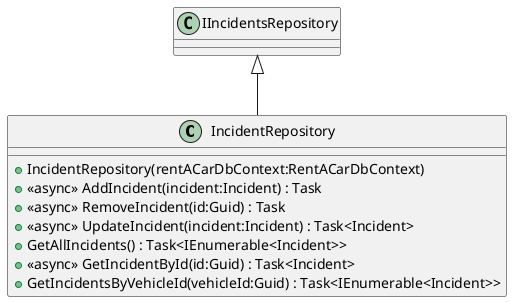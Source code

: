 @startuml
class IncidentRepository {
    + IncidentRepository(rentACarDbContext:RentACarDbContext)
    + <<async>> AddIncident(incident:Incident) : Task
    + <<async>> RemoveIncident(id:Guid) : Task
    + <<async>> UpdateIncident(incident:Incident) : Task<Incident>
    + GetAllIncidents() : Task<IEnumerable<Incident>>
    + <<async>> GetIncidentById(id:Guid) : Task<Incident>
    + GetIncidentsByVehicleId(vehicleId:Guid) : Task<IEnumerable<Incident>>
}
IIncidentsRepository <|-- IncidentRepository
@enduml
